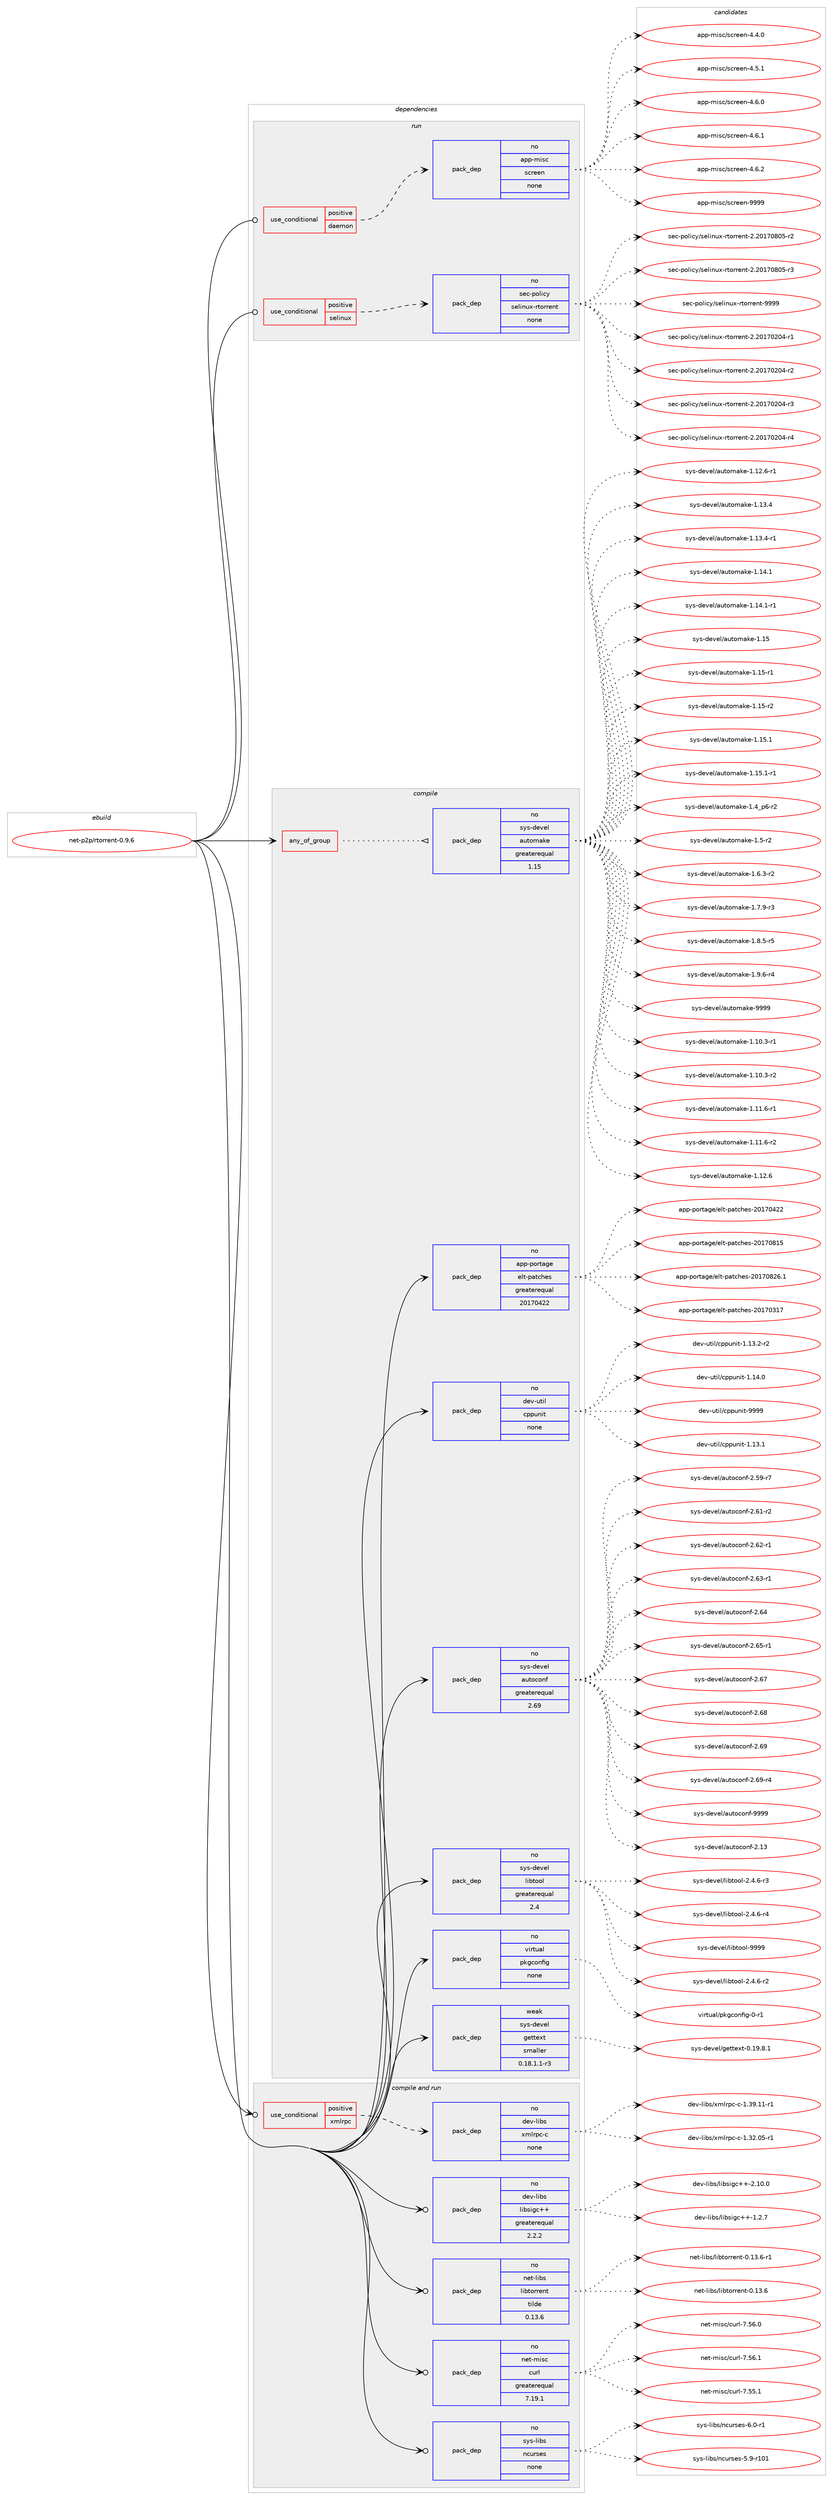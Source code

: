 digraph prolog {

# *************
# Graph options
# *************

newrank=true;
concentrate=true;
compound=true;
graph [rankdir=LR,fontname=Helvetica,fontsize=10,ranksep=1.5];#, ranksep=2.5, nodesep=0.2];
edge  [arrowhead=vee];
node  [fontname=Helvetica,fontsize=10];

# **********
# The ebuild
# **********

subgraph cluster_leftcol {
color=gray;
rank=same;
label=<<i>ebuild</i>>;
id [label="net-p2p/rtorrent-0.9.6", color=red, width=4, href="../net-p2p/rtorrent-0.9.6.svg"];
}

# ****************
# The dependencies
# ****************

subgraph cluster_midcol {
color=gray;
label=<<i>dependencies</i>>;
subgraph cluster_compile {
fillcolor="#eeeeee";
style=filled;
label=<<i>compile</i>>;
subgraph any7269 {
dependency435115 [label=<<TABLE BORDER="0" CELLBORDER="1" CELLSPACING="0" CELLPADDING="4"><TR><TD CELLPADDING="10">any_of_group</TD></TR></TABLE>>, shape=none, color=red];subgraph pack320157 {
dependency435116 [label=<<TABLE BORDER="0" CELLBORDER="1" CELLSPACING="0" CELLPADDING="4" WIDTH="220"><TR><TD ROWSPAN="6" CELLPADDING="30">pack_dep</TD></TR><TR><TD WIDTH="110">no</TD></TR><TR><TD>sys-devel</TD></TR><TR><TD>automake</TD></TR><TR><TD>greaterequal</TD></TR><TR><TD>1.15</TD></TR></TABLE>>, shape=none, color=blue];
}
dependency435115:e -> dependency435116:w [weight=20,style="dotted",arrowhead="oinv"];
}
id:e -> dependency435115:w [weight=20,style="solid",arrowhead="vee"];
subgraph pack320158 {
dependency435117 [label=<<TABLE BORDER="0" CELLBORDER="1" CELLSPACING="0" CELLPADDING="4" WIDTH="220"><TR><TD ROWSPAN="6" CELLPADDING="30">pack_dep</TD></TR><TR><TD WIDTH="110">no</TD></TR><TR><TD>app-portage</TD></TR><TR><TD>elt-patches</TD></TR><TR><TD>greaterequal</TD></TR><TR><TD>20170422</TD></TR></TABLE>>, shape=none, color=blue];
}
id:e -> dependency435117:w [weight=20,style="solid",arrowhead="vee"];
subgraph pack320159 {
dependency435118 [label=<<TABLE BORDER="0" CELLBORDER="1" CELLSPACING="0" CELLPADDING="4" WIDTH="220"><TR><TD ROWSPAN="6" CELLPADDING="30">pack_dep</TD></TR><TR><TD WIDTH="110">no</TD></TR><TR><TD>dev-util</TD></TR><TR><TD>cppunit</TD></TR><TR><TD>none</TD></TR><TR><TD></TD></TR></TABLE>>, shape=none, color=blue];
}
id:e -> dependency435118:w [weight=20,style="solid",arrowhead="vee"];
subgraph pack320160 {
dependency435119 [label=<<TABLE BORDER="0" CELLBORDER="1" CELLSPACING="0" CELLPADDING="4" WIDTH="220"><TR><TD ROWSPAN="6" CELLPADDING="30">pack_dep</TD></TR><TR><TD WIDTH="110">no</TD></TR><TR><TD>sys-devel</TD></TR><TR><TD>autoconf</TD></TR><TR><TD>greaterequal</TD></TR><TR><TD>2.69</TD></TR></TABLE>>, shape=none, color=blue];
}
id:e -> dependency435119:w [weight=20,style="solid",arrowhead="vee"];
subgraph pack320161 {
dependency435120 [label=<<TABLE BORDER="0" CELLBORDER="1" CELLSPACING="0" CELLPADDING="4" WIDTH="220"><TR><TD ROWSPAN="6" CELLPADDING="30">pack_dep</TD></TR><TR><TD WIDTH="110">no</TD></TR><TR><TD>sys-devel</TD></TR><TR><TD>libtool</TD></TR><TR><TD>greaterequal</TD></TR><TR><TD>2.4</TD></TR></TABLE>>, shape=none, color=blue];
}
id:e -> dependency435120:w [weight=20,style="solid",arrowhead="vee"];
subgraph pack320162 {
dependency435121 [label=<<TABLE BORDER="0" CELLBORDER="1" CELLSPACING="0" CELLPADDING="4" WIDTH="220"><TR><TD ROWSPAN="6" CELLPADDING="30">pack_dep</TD></TR><TR><TD WIDTH="110">no</TD></TR><TR><TD>virtual</TD></TR><TR><TD>pkgconfig</TD></TR><TR><TD>none</TD></TR><TR><TD></TD></TR></TABLE>>, shape=none, color=blue];
}
id:e -> dependency435121:w [weight=20,style="solid",arrowhead="vee"];
subgraph pack320163 {
dependency435122 [label=<<TABLE BORDER="0" CELLBORDER="1" CELLSPACING="0" CELLPADDING="4" WIDTH="220"><TR><TD ROWSPAN="6" CELLPADDING="30">pack_dep</TD></TR><TR><TD WIDTH="110">weak</TD></TR><TR><TD>sys-devel</TD></TR><TR><TD>gettext</TD></TR><TR><TD>smaller</TD></TR><TR><TD>0.18.1.1-r3</TD></TR></TABLE>>, shape=none, color=blue];
}
id:e -> dependency435122:w [weight=20,style="solid",arrowhead="vee"];
}
subgraph cluster_compileandrun {
fillcolor="#eeeeee";
style=filled;
label=<<i>compile and run</i>>;
subgraph cond107456 {
dependency435123 [label=<<TABLE BORDER="0" CELLBORDER="1" CELLSPACING="0" CELLPADDING="4"><TR><TD ROWSPAN="3" CELLPADDING="10">use_conditional</TD></TR><TR><TD>positive</TD></TR><TR><TD>xmlrpc</TD></TR></TABLE>>, shape=none, color=red];
subgraph pack320164 {
dependency435124 [label=<<TABLE BORDER="0" CELLBORDER="1" CELLSPACING="0" CELLPADDING="4" WIDTH="220"><TR><TD ROWSPAN="6" CELLPADDING="30">pack_dep</TD></TR><TR><TD WIDTH="110">no</TD></TR><TR><TD>dev-libs</TD></TR><TR><TD>xmlrpc-c</TD></TR><TR><TD>none</TD></TR><TR><TD></TD></TR></TABLE>>, shape=none, color=blue];
}
dependency435123:e -> dependency435124:w [weight=20,style="dashed",arrowhead="vee"];
}
id:e -> dependency435123:w [weight=20,style="solid",arrowhead="odotvee"];
subgraph pack320165 {
dependency435125 [label=<<TABLE BORDER="0" CELLBORDER="1" CELLSPACING="0" CELLPADDING="4" WIDTH="220"><TR><TD ROWSPAN="6" CELLPADDING="30">pack_dep</TD></TR><TR><TD WIDTH="110">no</TD></TR><TR><TD>dev-libs</TD></TR><TR><TD>libsigc++</TD></TR><TR><TD>greaterequal</TD></TR><TR><TD>2.2.2</TD></TR></TABLE>>, shape=none, color=blue];
}
id:e -> dependency435125:w [weight=20,style="solid",arrowhead="odotvee"];
subgraph pack320166 {
dependency435126 [label=<<TABLE BORDER="0" CELLBORDER="1" CELLSPACING="0" CELLPADDING="4" WIDTH="220"><TR><TD ROWSPAN="6" CELLPADDING="30">pack_dep</TD></TR><TR><TD WIDTH="110">no</TD></TR><TR><TD>net-libs</TD></TR><TR><TD>libtorrent</TD></TR><TR><TD>tilde</TD></TR><TR><TD>0.13.6</TD></TR></TABLE>>, shape=none, color=blue];
}
id:e -> dependency435126:w [weight=20,style="solid",arrowhead="odotvee"];
subgraph pack320167 {
dependency435127 [label=<<TABLE BORDER="0" CELLBORDER="1" CELLSPACING="0" CELLPADDING="4" WIDTH="220"><TR><TD ROWSPAN="6" CELLPADDING="30">pack_dep</TD></TR><TR><TD WIDTH="110">no</TD></TR><TR><TD>net-misc</TD></TR><TR><TD>curl</TD></TR><TR><TD>greaterequal</TD></TR><TR><TD>7.19.1</TD></TR></TABLE>>, shape=none, color=blue];
}
id:e -> dependency435127:w [weight=20,style="solid",arrowhead="odotvee"];
subgraph pack320168 {
dependency435128 [label=<<TABLE BORDER="0" CELLBORDER="1" CELLSPACING="0" CELLPADDING="4" WIDTH="220"><TR><TD ROWSPAN="6" CELLPADDING="30">pack_dep</TD></TR><TR><TD WIDTH="110">no</TD></TR><TR><TD>sys-libs</TD></TR><TR><TD>ncurses</TD></TR><TR><TD>none</TD></TR><TR><TD></TD></TR></TABLE>>, shape=none, color=blue];
}
id:e -> dependency435128:w [weight=20,style="solid",arrowhead="odotvee"];
}
subgraph cluster_run {
fillcolor="#eeeeee";
style=filled;
label=<<i>run</i>>;
subgraph cond107457 {
dependency435129 [label=<<TABLE BORDER="0" CELLBORDER="1" CELLSPACING="0" CELLPADDING="4"><TR><TD ROWSPAN="3" CELLPADDING="10">use_conditional</TD></TR><TR><TD>positive</TD></TR><TR><TD>daemon</TD></TR></TABLE>>, shape=none, color=red];
subgraph pack320169 {
dependency435130 [label=<<TABLE BORDER="0" CELLBORDER="1" CELLSPACING="0" CELLPADDING="4" WIDTH="220"><TR><TD ROWSPAN="6" CELLPADDING="30">pack_dep</TD></TR><TR><TD WIDTH="110">no</TD></TR><TR><TD>app-misc</TD></TR><TR><TD>screen</TD></TR><TR><TD>none</TD></TR><TR><TD></TD></TR></TABLE>>, shape=none, color=blue];
}
dependency435129:e -> dependency435130:w [weight=20,style="dashed",arrowhead="vee"];
}
id:e -> dependency435129:w [weight=20,style="solid",arrowhead="odot"];
subgraph cond107458 {
dependency435131 [label=<<TABLE BORDER="0" CELLBORDER="1" CELLSPACING="0" CELLPADDING="4"><TR><TD ROWSPAN="3" CELLPADDING="10">use_conditional</TD></TR><TR><TD>positive</TD></TR><TR><TD>selinux</TD></TR></TABLE>>, shape=none, color=red];
subgraph pack320170 {
dependency435132 [label=<<TABLE BORDER="0" CELLBORDER="1" CELLSPACING="0" CELLPADDING="4" WIDTH="220"><TR><TD ROWSPAN="6" CELLPADDING="30">pack_dep</TD></TR><TR><TD WIDTH="110">no</TD></TR><TR><TD>sec-policy</TD></TR><TR><TD>selinux-rtorrent</TD></TR><TR><TD>none</TD></TR><TR><TD></TD></TR></TABLE>>, shape=none, color=blue];
}
dependency435131:e -> dependency435132:w [weight=20,style="dashed",arrowhead="vee"];
}
id:e -> dependency435131:w [weight=20,style="solid",arrowhead="odot"];
}
}

# **************
# The candidates
# **************

subgraph cluster_choices {
rank=same;
color=gray;
label=<<i>candidates</i>>;

subgraph choice320157 {
color=black;
nodesep=1;
choice11512111545100101118101108479711711611110997107101454946494846514511449 [label="sys-devel/automake-1.10.3-r1", color=red, width=4,href="../sys-devel/automake-1.10.3-r1.svg"];
choice11512111545100101118101108479711711611110997107101454946494846514511450 [label="sys-devel/automake-1.10.3-r2", color=red, width=4,href="../sys-devel/automake-1.10.3-r2.svg"];
choice11512111545100101118101108479711711611110997107101454946494946544511449 [label="sys-devel/automake-1.11.6-r1", color=red, width=4,href="../sys-devel/automake-1.11.6-r1.svg"];
choice11512111545100101118101108479711711611110997107101454946494946544511450 [label="sys-devel/automake-1.11.6-r2", color=red, width=4,href="../sys-devel/automake-1.11.6-r2.svg"];
choice1151211154510010111810110847971171161111099710710145494649504654 [label="sys-devel/automake-1.12.6", color=red, width=4,href="../sys-devel/automake-1.12.6.svg"];
choice11512111545100101118101108479711711611110997107101454946495046544511449 [label="sys-devel/automake-1.12.6-r1", color=red, width=4,href="../sys-devel/automake-1.12.6-r1.svg"];
choice1151211154510010111810110847971171161111099710710145494649514652 [label="sys-devel/automake-1.13.4", color=red, width=4,href="../sys-devel/automake-1.13.4.svg"];
choice11512111545100101118101108479711711611110997107101454946495146524511449 [label="sys-devel/automake-1.13.4-r1", color=red, width=4,href="../sys-devel/automake-1.13.4-r1.svg"];
choice1151211154510010111810110847971171161111099710710145494649524649 [label="sys-devel/automake-1.14.1", color=red, width=4,href="../sys-devel/automake-1.14.1.svg"];
choice11512111545100101118101108479711711611110997107101454946495246494511449 [label="sys-devel/automake-1.14.1-r1", color=red, width=4,href="../sys-devel/automake-1.14.1-r1.svg"];
choice115121115451001011181011084797117116111109971071014549464953 [label="sys-devel/automake-1.15", color=red, width=4,href="../sys-devel/automake-1.15.svg"];
choice1151211154510010111810110847971171161111099710710145494649534511449 [label="sys-devel/automake-1.15-r1", color=red, width=4,href="../sys-devel/automake-1.15-r1.svg"];
choice1151211154510010111810110847971171161111099710710145494649534511450 [label="sys-devel/automake-1.15-r2", color=red, width=4,href="../sys-devel/automake-1.15-r2.svg"];
choice1151211154510010111810110847971171161111099710710145494649534649 [label="sys-devel/automake-1.15.1", color=red, width=4,href="../sys-devel/automake-1.15.1.svg"];
choice11512111545100101118101108479711711611110997107101454946495346494511449 [label="sys-devel/automake-1.15.1-r1", color=red, width=4,href="../sys-devel/automake-1.15.1-r1.svg"];
choice115121115451001011181011084797117116111109971071014549465295112544511450 [label="sys-devel/automake-1.4_p6-r2", color=red, width=4,href="../sys-devel/automake-1.4_p6-r2.svg"];
choice11512111545100101118101108479711711611110997107101454946534511450 [label="sys-devel/automake-1.5-r2", color=red, width=4,href="../sys-devel/automake-1.5-r2.svg"];
choice115121115451001011181011084797117116111109971071014549465446514511450 [label="sys-devel/automake-1.6.3-r2", color=red, width=4,href="../sys-devel/automake-1.6.3-r2.svg"];
choice115121115451001011181011084797117116111109971071014549465546574511451 [label="sys-devel/automake-1.7.9-r3", color=red, width=4,href="../sys-devel/automake-1.7.9-r3.svg"];
choice115121115451001011181011084797117116111109971071014549465646534511453 [label="sys-devel/automake-1.8.5-r5", color=red, width=4,href="../sys-devel/automake-1.8.5-r5.svg"];
choice115121115451001011181011084797117116111109971071014549465746544511452 [label="sys-devel/automake-1.9.6-r4", color=red, width=4,href="../sys-devel/automake-1.9.6-r4.svg"];
choice115121115451001011181011084797117116111109971071014557575757 [label="sys-devel/automake-9999", color=red, width=4,href="../sys-devel/automake-9999.svg"];
dependency435116:e -> choice11512111545100101118101108479711711611110997107101454946494846514511449:w [style=dotted,weight="100"];
dependency435116:e -> choice11512111545100101118101108479711711611110997107101454946494846514511450:w [style=dotted,weight="100"];
dependency435116:e -> choice11512111545100101118101108479711711611110997107101454946494946544511449:w [style=dotted,weight="100"];
dependency435116:e -> choice11512111545100101118101108479711711611110997107101454946494946544511450:w [style=dotted,weight="100"];
dependency435116:e -> choice1151211154510010111810110847971171161111099710710145494649504654:w [style=dotted,weight="100"];
dependency435116:e -> choice11512111545100101118101108479711711611110997107101454946495046544511449:w [style=dotted,weight="100"];
dependency435116:e -> choice1151211154510010111810110847971171161111099710710145494649514652:w [style=dotted,weight="100"];
dependency435116:e -> choice11512111545100101118101108479711711611110997107101454946495146524511449:w [style=dotted,weight="100"];
dependency435116:e -> choice1151211154510010111810110847971171161111099710710145494649524649:w [style=dotted,weight="100"];
dependency435116:e -> choice11512111545100101118101108479711711611110997107101454946495246494511449:w [style=dotted,weight="100"];
dependency435116:e -> choice115121115451001011181011084797117116111109971071014549464953:w [style=dotted,weight="100"];
dependency435116:e -> choice1151211154510010111810110847971171161111099710710145494649534511449:w [style=dotted,weight="100"];
dependency435116:e -> choice1151211154510010111810110847971171161111099710710145494649534511450:w [style=dotted,weight="100"];
dependency435116:e -> choice1151211154510010111810110847971171161111099710710145494649534649:w [style=dotted,weight="100"];
dependency435116:e -> choice11512111545100101118101108479711711611110997107101454946495346494511449:w [style=dotted,weight="100"];
dependency435116:e -> choice115121115451001011181011084797117116111109971071014549465295112544511450:w [style=dotted,weight="100"];
dependency435116:e -> choice11512111545100101118101108479711711611110997107101454946534511450:w [style=dotted,weight="100"];
dependency435116:e -> choice115121115451001011181011084797117116111109971071014549465446514511450:w [style=dotted,weight="100"];
dependency435116:e -> choice115121115451001011181011084797117116111109971071014549465546574511451:w [style=dotted,weight="100"];
dependency435116:e -> choice115121115451001011181011084797117116111109971071014549465646534511453:w [style=dotted,weight="100"];
dependency435116:e -> choice115121115451001011181011084797117116111109971071014549465746544511452:w [style=dotted,weight="100"];
dependency435116:e -> choice115121115451001011181011084797117116111109971071014557575757:w [style=dotted,weight="100"];
}
subgraph choice320158 {
color=black;
nodesep=1;
choice97112112451121111141169710310147101108116451129711699104101115455048495548514955 [label="app-portage/elt-patches-20170317", color=red, width=4,href="../app-portage/elt-patches-20170317.svg"];
choice97112112451121111141169710310147101108116451129711699104101115455048495548525050 [label="app-portage/elt-patches-20170422", color=red, width=4,href="../app-portage/elt-patches-20170422.svg"];
choice97112112451121111141169710310147101108116451129711699104101115455048495548564953 [label="app-portage/elt-patches-20170815", color=red, width=4,href="../app-portage/elt-patches-20170815.svg"];
choice971121124511211111411697103101471011081164511297116991041011154550484955485650544649 [label="app-portage/elt-patches-20170826.1", color=red, width=4,href="../app-portage/elt-patches-20170826.1.svg"];
dependency435117:e -> choice97112112451121111141169710310147101108116451129711699104101115455048495548514955:w [style=dotted,weight="100"];
dependency435117:e -> choice97112112451121111141169710310147101108116451129711699104101115455048495548525050:w [style=dotted,weight="100"];
dependency435117:e -> choice97112112451121111141169710310147101108116451129711699104101115455048495548564953:w [style=dotted,weight="100"];
dependency435117:e -> choice971121124511211111411697103101471011081164511297116991041011154550484955485650544649:w [style=dotted,weight="100"];
}
subgraph choice320159 {
color=black;
nodesep=1;
choice10010111845117116105108479911211211711010511645494649514649 [label="dev-util/cppunit-1.13.1", color=red, width=4,href="../dev-util/cppunit-1.13.1.svg"];
choice100101118451171161051084799112112117110105116454946495146504511450 [label="dev-util/cppunit-1.13.2-r2", color=red, width=4,href="../dev-util/cppunit-1.13.2-r2.svg"];
choice10010111845117116105108479911211211711010511645494649524648 [label="dev-util/cppunit-1.14.0", color=red, width=4,href="../dev-util/cppunit-1.14.0.svg"];
choice1001011184511711610510847991121121171101051164557575757 [label="dev-util/cppunit-9999", color=red, width=4,href="../dev-util/cppunit-9999.svg"];
dependency435118:e -> choice10010111845117116105108479911211211711010511645494649514649:w [style=dotted,weight="100"];
dependency435118:e -> choice100101118451171161051084799112112117110105116454946495146504511450:w [style=dotted,weight="100"];
dependency435118:e -> choice10010111845117116105108479911211211711010511645494649524648:w [style=dotted,weight="100"];
dependency435118:e -> choice1001011184511711610510847991121121171101051164557575757:w [style=dotted,weight="100"];
}
subgraph choice320160 {
color=black;
nodesep=1;
choice115121115451001011181011084797117116111991111101024550464951 [label="sys-devel/autoconf-2.13", color=red, width=4,href="../sys-devel/autoconf-2.13.svg"];
choice1151211154510010111810110847971171161119911111010245504653574511455 [label="sys-devel/autoconf-2.59-r7", color=red, width=4,href="../sys-devel/autoconf-2.59-r7.svg"];
choice1151211154510010111810110847971171161119911111010245504654494511450 [label="sys-devel/autoconf-2.61-r2", color=red, width=4,href="../sys-devel/autoconf-2.61-r2.svg"];
choice1151211154510010111810110847971171161119911111010245504654504511449 [label="sys-devel/autoconf-2.62-r1", color=red, width=4,href="../sys-devel/autoconf-2.62-r1.svg"];
choice1151211154510010111810110847971171161119911111010245504654514511449 [label="sys-devel/autoconf-2.63-r1", color=red, width=4,href="../sys-devel/autoconf-2.63-r1.svg"];
choice115121115451001011181011084797117116111991111101024550465452 [label="sys-devel/autoconf-2.64", color=red, width=4,href="../sys-devel/autoconf-2.64.svg"];
choice1151211154510010111810110847971171161119911111010245504654534511449 [label="sys-devel/autoconf-2.65-r1", color=red, width=4,href="../sys-devel/autoconf-2.65-r1.svg"];
choice115121115451001011181011084797117116111991111101024550465455 [label="sys-devel/autoconf-2.67", color=red, width=4,href="../sys-devel/autoconf-2.67.svg"];
choice115121115451001011181011084797117116111991111101024550465456 [label="sys-devel/autoconf-2.68", color=red, width=4,href="../sys-devel/autoconf-2.68.svg"];
choice115121115451001011181011084797117116111991111101024550465457 [label="sys-devel/autoconf-2.69", color=red, width=4,href="../sys-devel/autoconf-2.69.svg"];
choice1151211154510010111810110847971171161119911111010245504654574511452 [label="sys-devel/autoconf-2.69-r4", color=red, width=4,href="../sys-devel/autoconf-2.69-r4.svg"];
choice115121115451001011181011084797117116111991111101024557575757 [label="sys-devel/autoconf-9999", color=red, width=4,href="../sys-devel/autoconf-9999.svg"];
dependency435119:e -> choice115121115451001011181011084797117116111991111101024550464951:w [style=dotted,weight="100"];
dependency435119:e -> choice1151211154510010111810110847971171161119911111010245504653574511455:w [style=dotted,weight="100"];
dependency435119:e -> choice1151211154510010111810110847971171161119911111010245504654494511450:w [style=dotted,weight="100"];
dependency435119:e -> choice1151211154510010111810110847971171161119911111010245504654504511449:w [style=dotted,weight="100"];
dependency435119:e -> choice1151211154510010111810110847971171161119911111010245504654514511449:w [style=dotted,weight="100"];
dependency435119:e -> choice115121115451001011181011084797117116111991111101024550465452:w [style=dotted,weight="100"];
dependency435119:e -> choice1151211154510010111810110847971171161119911111010245504654534511449:w [style=dotted,weight="100"];
dependency435119:e -> choice115121115451001011181011084797117116111991111101024550465455:w [style=dotted,weight="100"];
dependency435119:e -> choice115121115451001011181011084797117116111991111101024550465456:w [style=dotted,weight="100"];
dependency435119:e -> choice115121115451001011181011084797117116111991111101024550465457:w [style=dotted,weight="100"];
dependency435119:e -> choice1151211154510010111810110847971171161119911111010245504654574511452:w [style=dotted,weight="100"];
dependency435119:e -> choice115121115451001011181011084797117116111991111101024557575757:w [style=dotted,weight="100"];
}
subgraph choice320161 {
color=black;
nodesep=1;
choice1151211154510010111810110847108105981161111111084550465246544511450 [label="sys-devel/libtool-2.4.6-r2", color=red, width=4,href="../sys-devel/libtool-2.4.6-r2.svg"];
choice1151211154510010111810110847108105981161111111084550465246544511451 [label="sys-devel/libtool-2.4.6-r3", color=red, width=4,href="../sys-devel/libtool-2.4.6-r3.svg"];
choice1151211154510010111810110847108105981161111111084550465246544511452 [label="sys-devel/libtool-2.4.6-r4", color=red, width=4,href="../sys-devel/libtool-2.4.6-r4.svg"];
choice1151211154510010111810110847108105981161111111084557575757 [label="sys-devel/libtool-9999", color=red, width=4,href="../sys-devel/libtool-9999.svg"];
dependency435120:e -> choice1151211154510010111810110847108105981161111111084550465246544511450:w [style=dotted,weight="100"];
dependency435120:e -> choice1151211154510010111810110847108105981161111111084550465246544511451:w [style=dotted,weight="100"];
dependency435120:e -> choice1151211154510010111810110847108105981161111111084550465246544511452:w [style=dotted,weight="100"];
dependency435120:e -> choice1151211154510010111810110847108105981161111111084557575757:w [style=dotted,weight="100"];
}
subgraph choice320162 {
color=black;
nodesep=1;
choice11810511411611797108471121071039911111010210510345484511449 [label="virtual/pkgconfig-0-r1", color=red, width=4,href="../virtual/pkgconfig-0-r1.svg"];
dependency435121:e -> choice11810511411611797108471121071039911111010210510345484511449:w [style=dotted,weight="100"];
}
subgraph choice320163 {
color=black;
nodesep=1;
choice1151211154510010111810110847103101116116101120116454846495746564649 [label="sys-devel/gettext-0.19.8.1", color=red, width=4,href="../sys-devel/gettext-0.19.8.1.svg"];
dependency435122:e -> choice1151211154510010111810110847103101116116101120116454846495746564649:w [style=dotted,weight="100"];
}
subgraph choice320164 {
color=black;
nodesep=1;
choice10010111845108105981154712010910811411299459945494651504648534511449 [label="dev-libs/xmlrpc-c-1.32.05-r1", color=red, width=4,href="../dev-libs/xmlrpc-c-1.32.05-r1.svg"];
choice10010111845108105981154712010910811411299459945494651574649494511449 [label="dev-libs/xmlrpc-c-1.39.11-r1", color=red, width=4,href="../dev-libs/xmlrpc-c-1.39.11-r1.svg"];
dependency435124:e -> choice10010111845108105981154712010910811411299459945494651504648534511449:w [style=dotted,weight="100"];
dependency435124:e -> choice10010111845108105981154712010910811411299459945494651574649494511449:w [style=dotted,weight="100"];
}
subgraph choice320165 {
color=black;
nodesep=1;
choice10010111845108105981154710810598115105103994343454946504655 [label="dev-libs/libsigc++-1.2.7", color=red, width=4,href="../dev-libs/libsigc++-1.2.7.svg"];
choice1001011184510810598115471081059811510510399434345504649484648 [label="dev-libs/libsigc++-2.10.0", color=red, width=4,href="../dev-libs/libsigc++-2.10.0.svg"];
dependency435125:e -> choice10010111845108105981154710810598115105103994343454946504655:w [style=dotted,weight="100"];
dependency435125:e -> choice1001011184510810598115471081059811510510399434345504649484648:w [style=dotted,weight="100"];
}
subgraph choice320166 {
color=black;
nodesep=1;
choice1101011164510810598115471081059811611111411410111011645484649514654 [label="net-libs/libtorrent-0.13.6", color=red, width=4,href="../net-libs/libtorrent-0.13.6.svg"];
choice11010111645108105981154710810598116111114114101110116454846495146544511449 [label="net-libs/libtorrent-0.13.6-r1", color=red, width=4,href="../net-libs/libtorrent-0.13.6-r1.svg"];
dependency435126:e -> choice1101011164510810598115471081059811611111411410111011645484649514654:w [style=dotted,weight="100"];
dependency435126:e -> choice11010111645108105981154710810598116111114114101110116454846495146544511449:w [style=dotted,weight="100"];
}
subgraph choice320167 {
color=black;
nodesep=1;
choice1101011164510910511599479911711410845554653534649 [label="net-misc/curl-7.55.1", color=red, width=4,href="../net-misc/curl-7.55.1.svg"];
choice1101011164510910511599479911711410845554653544648 [label="net-misc/curl-7.56.0", color=red, width=4,href="../net-misc/curl-7.56.0.svg"];
choice1101011164510910511599479911711410845554653544649 [label="net-misc/curl-7.56.1", color=red, width=4,href="../net-misc/curl-7.56.1.svg"];
dependency435127:e -> choice1101011164510910511599479911711410845554653534649:w [style=dotted,weight="100"];
dependency435127:e -> choice1101011164510910511599479911711410845554653544648:w [style=dotted,weight="100"];
dependency435127:e -> choice1101011164510910511599479911711410845554653544649:w [style=dotted,weight="100"];
}
subgraph choice320168 {
color=black;
nodesep=1;
choice115121115451081059811547110991171141151011154553465745114494849 [label="sys-libs/ncurses-5.9-r101", color=red, width=4,href="../sys-libs/ncurses-5.9-r101.svg"];
choice11512111545108105981154711099117114115101115455446484511449 [label="sys-libs/ncurses-6.0-r1", color=red, width=4,href="../sys-libs/ncurses-6.0-r1.svg"];
dependency435128:e -> choice115121115451081059811547110991171141151011154553465745114494849:w [style=dotted,weight="100"];
dependency435128:e -> choice11512111545108105981154711099117114115101115455446484511449:w [style=dotted,weight="100"];
}
subgraph choice320169 {
color=black;
nodesep=1;
choice9711211245109105115994711599114101101110455246524648 [label="app-misc/screen-4.4.0", color=red, width=4,href="../app-misc/screen-4.4.0.svg"];
choice9711211245109105115994711599114101101110455246534649 [label="app-misc/screen-4.5.1", color=red, width=4,href="../app-misc/screen-4.5.1.svg"];
choice9711211245109105115994711599114101101110455246544648 [label="app-misc/screen-4.6.0", color=red, width=4,href="../app-misc/screen-4.6.0.svg"];
choice9711211245109105115994711599114101101110455246544649 [label="app-misc/screen-4.6.1", color=red, width=4,href="../app-misc/screen-4.6.1.svg"];
choice9711211245109105115994711599114101101110455246544650 [label="app-misc/screen-4.6.2", color=red, width=4,href="../app-misc/screen-4.6.2.svg"];
choice97112112451091051159947115991141011011104557575757 [label="app-misc/screen-9999", color=red, width=4,href="../app-misc/screen-9999.svg"];
dependency435130:e -> choice9711211245109105115994711599114101101110455246524648:w [style=dotted,weight="100"];
dependency435130:e -> choice9711211245109105115994711599114101101110455246534649:w [style=dotted,weight="100"];
dependency435130:e -> choice9711211245109105115994711599114101101110455246544648:w [style=dotted,weight="100"];
dependency435130:e -> choice9711211245109105115994711599114101101110455246544649:w [style=dotted,weight="100"];
dependency435130:e -> choice9711211245109105115994711599114101101110455246544650:w [style=dotted,weight="100"];
dependency435130:e -> choice97112112451091051159947115991141011011104557575757:w [style=dotted,weight="100"];
}
subgraph choice320170 {
color=black;
nodesep=1;
choice115101994511211110810599121471151011081051101171204511411611111411410111011645504650484955485048524511449 [label="sec-policy/selinux-rtorrent-2.20170204-r1", color=red, width=4,href="../sec-policy/selinux-rtorrent-2.20170204-r1.svg"];
choice115101994511211110810599121471151011081051101171204511411611111411410111011645504650484955485048524511450 [label="sec-policy/selinux-rtorrent-2.20170204-r2", color=red, width=4,href="../sec-policy/selinux-rtorrent-2.20170204-r2.svg"];
choice115101994511211110810599121471151011081051101171204511411611111411410111011645504650484955485048524511451 [label="sec-policy/selinux-rtorrent-2.20170204-r3", color=red, width=4,href="../sec-policy/selinux-rtorrent-2.20170204-r3.svg"];
choice115101994511211110810599121471151011081051101171204511411611111411410111011645504650484955485048524511452 [label="sec-policy/selinux-rtorrent-2.20170204-r4", color=red, width=4,href="../sec-policy/selinux-rtorrent-2.20170204-r4.svg"];
choice115101994511211110810599121471151011081051101171204511411611111411410111011645504650484955485648534511450 [label="sec-policy/selinux-rtorrent-2.20170805-r2", color=red, width=4,href="../sec-policy/selinux-rtorrent-2.20170805-r2.svg"];
choice115101994511211110810599121471151011081051101171204511411611111411410111011645504650484955485648534511451 [label="sec-policy/selinux-rtorrent-2.20170805-r3", color=red, width=4,href="../sec-policy/selinux-rtorrent-2.20170805-r3.svg"];
choice11510199451121111081059912147115101108105110117120451141161111141141011101164557575757 [label="sec-policy/selinux-rtorrent-9999", color=red, width=4,href="../sec-policy/selinux-rtorrent-9999.svg"];
dependency435132:e -> choice115101994511211110810599121471151011081051101171204511411611111411410111011645504650484955485048524511449:w [style=dotted,weight="100"];
dependency435132:e -> choice115101994511211110810599121471151011081051101171204511411611111411410111011645504650484955485048524511450:w [style=dotted,weight="100"];
dependency435132:e -> choice115101994511211110810599121471151011081051101171204511411611111411410111011645504650484955485048524511451:w [style=dotted,weight="100"];
dependency435132:e -> choice115101994511211110810599121471151011081051101171204511411611111411410111011645504650484955485048524511452:w [style=dotted,weight="100"];
dependency435132:e -> choice115101994511211110810599121471151011081051101171204511411611111411410111011645504650484955485648534511450:w [style=dotted,weight="100"];
dependency435132:e -> choice115101994511211110810599121471151011081051101171204511411611111411410111011645504650484955485648534511451:w [style=dotted,weight="100"];
dependency435132:e -> choice11510199451121111081059912147115101108105110117120451141161111141141011101164557575757:w [style=dotted,weight="100"];
}
}

}
